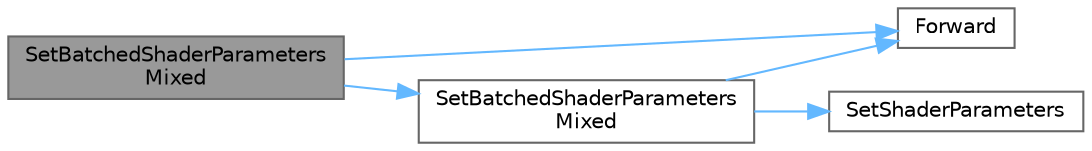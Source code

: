 digraph "SetBatchedShaderParametersMixed"
{
 // INTERACTIVE_SVG=YES
 // LATEX_PDF_SIZE
  bgcolor="transparent";
  edge [fontname=Helvetica,fontsize=10,labelfontname=Helvetica,labelfontsize=10];
  node [fontname=Helvetica,fontsize=10,shape=box,height=0.2,width=0.4];
  rankdir="LR";
  Node1 [id="Node000001",label="SetBatchedShaderParameters\lMixed",height=0.2,width=0.4,color="gray40", fillcolor="grey60", style="filled", fontcolor="black",tooltip=" "];
  Node1 -> Node2 [id="edge1_Node000001_Node000002",color="steelblue1",style="solid",tooltip=" "];
  Node2 [id="Node000002",label="Forward",height=0.2,width=0.4,color="grey40", fillcolor="white", style="filled",URL="$d4/d24/UnrealTemplate_8h.html#a68f280c1d561a8899a1e9e3ea8405d00",tooltip="Forward will cast a reference to an rvalue reference."];
  Node1 -> Node3 [id="edge2_Node000001_Node000003",color="steelblue1",style="solid",tooltip=" "];
  Node3 [id="Node000003",label="SetBatchedShaderParameters\lMixed",height=0.2,width=0.4,color="grey40", fillcolor="white", style="filled",URL="$d9/dfb/ShaderParameterUtils_8h.html#ae8460eca779a7151eb6e33b52d059e5e",tooltip="Utility to set all legacy and non-legacy parameters for a shader. Requires the shader type to impleme..."];
  Node3 -> Node2 [id="edge3_Node000003_Node000002",color="steelblue1",style="solid",tooltip=" "];
  Node3 -> Node4 [id="edge4_Node000003_Node000004",color="steelblue1",style="solid",tooltip=" "];
  Node4 [id="Node000004",label="SetShaderParameters",height=0.2,width=0.4,color="grey40", fillcolor="white", style="filled",URL="$dc/d10/ShaderParameterStruct_8h.html#a6d0f1aee553d43d6ecbce3f539d044b6",tooltip=" "];
}
